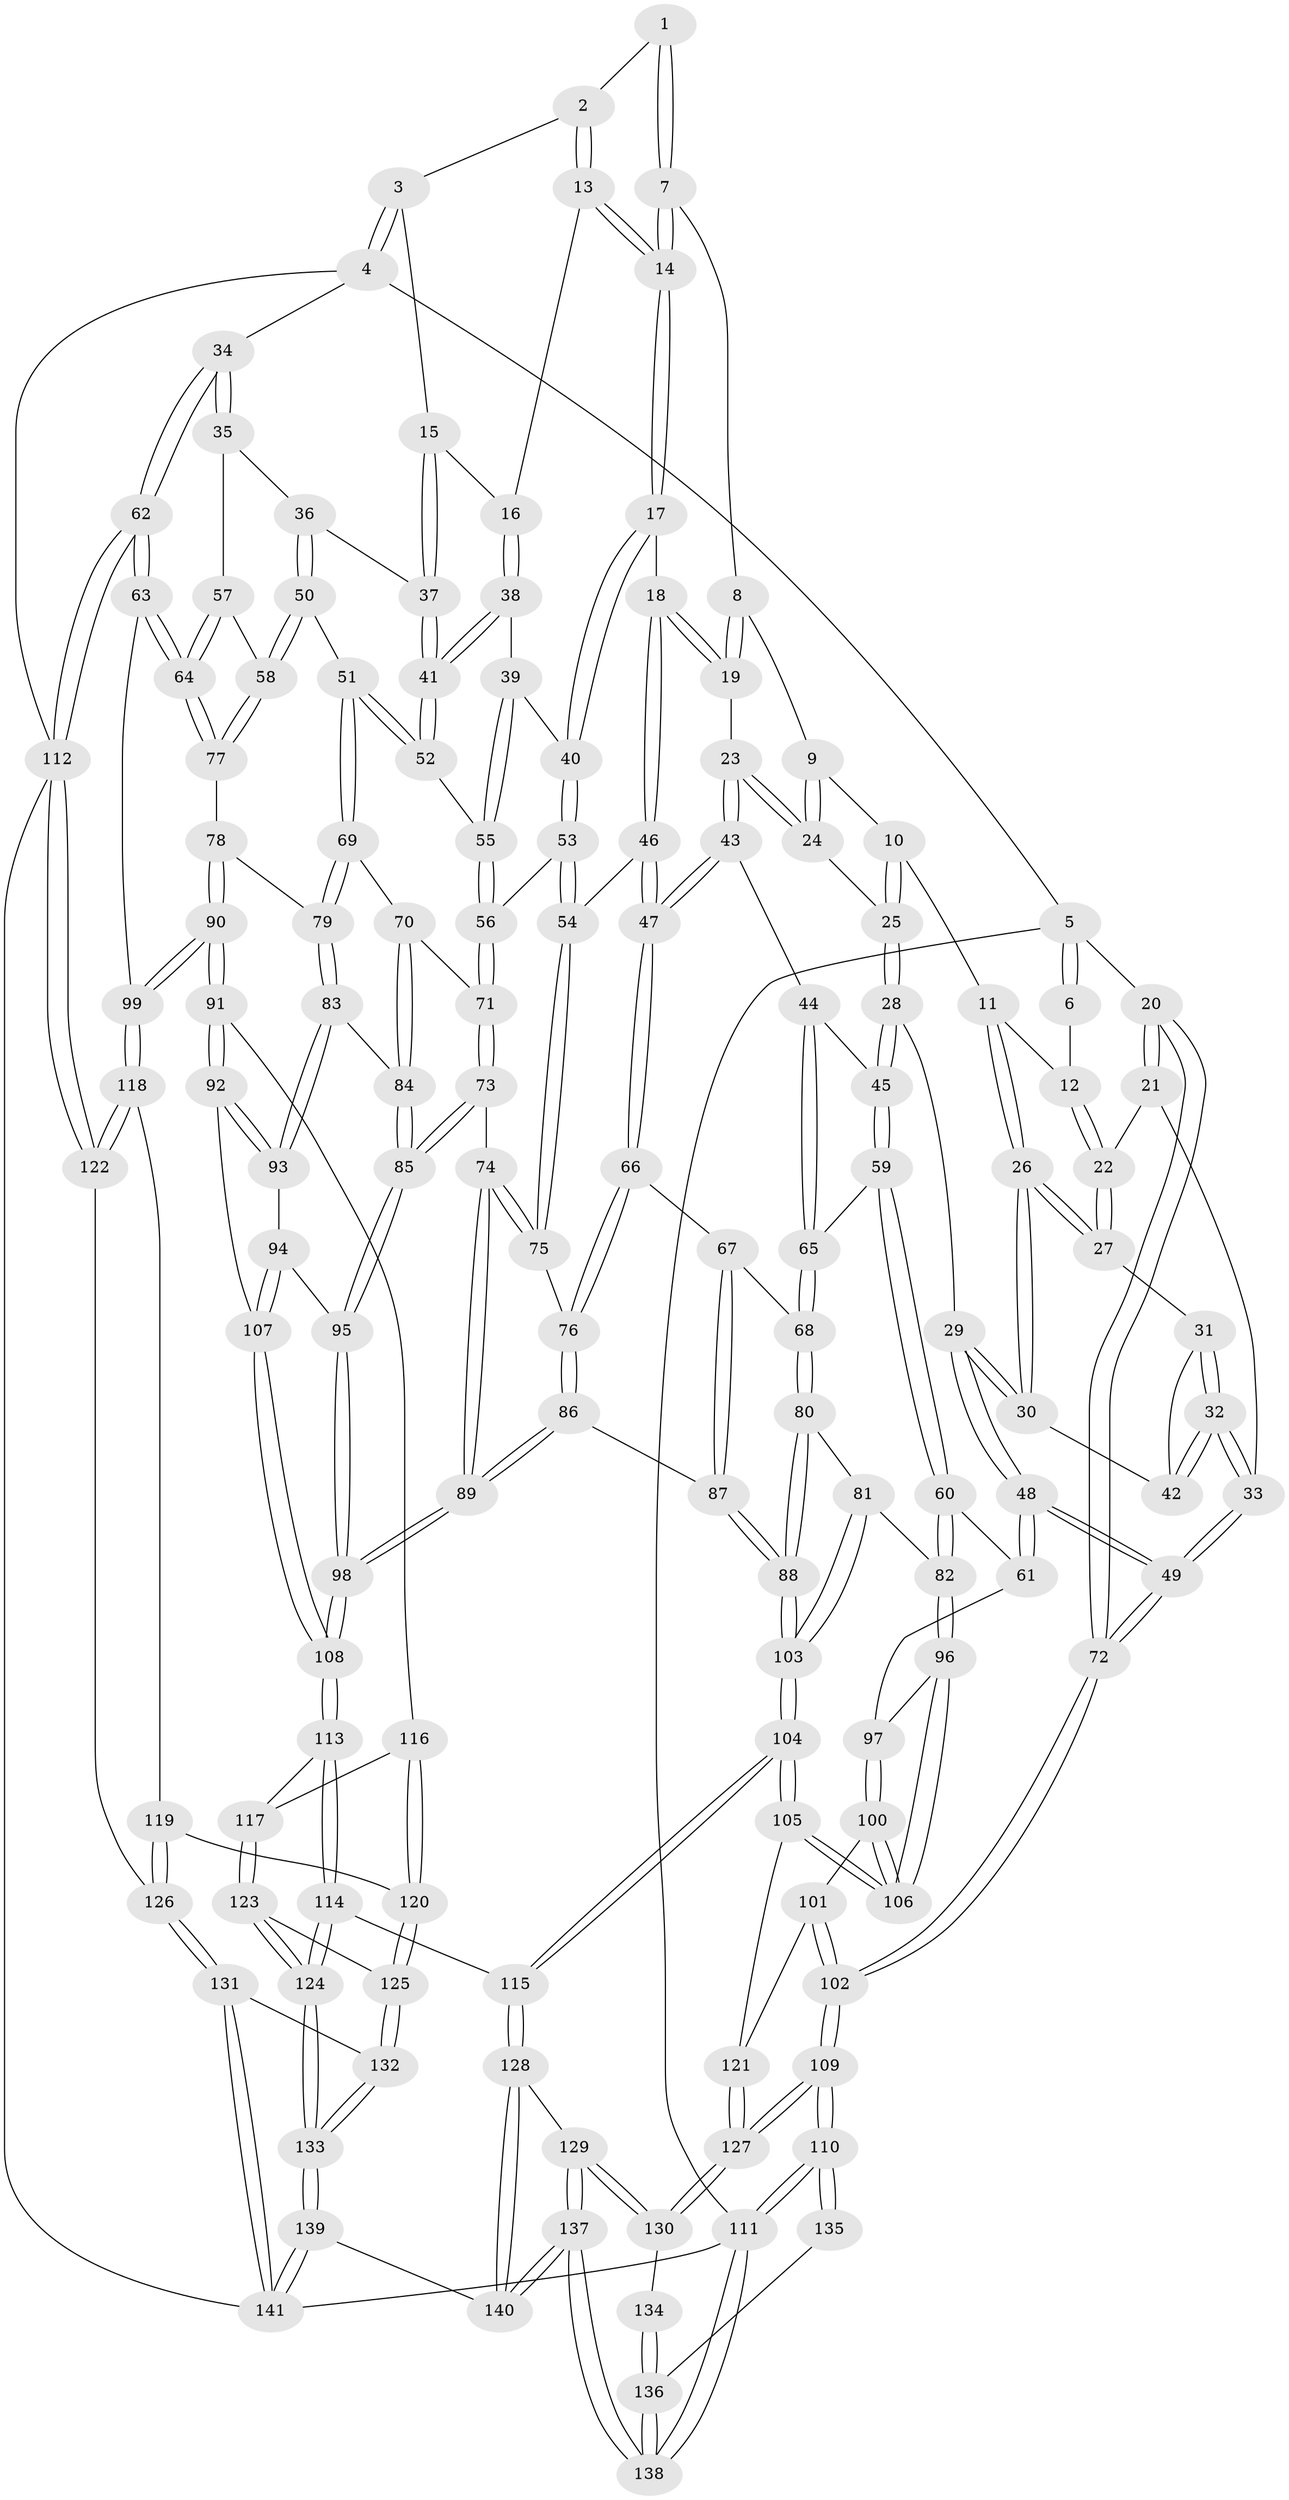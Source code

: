 // coarse degree distribution, {3: 0.6868686868686869, 4: 0.2828282828282828, 2: 0.030303030303030304}
// Generated by graph-tools (version 1.1) at 2025/38/03/04/25 23:38:21]
// undirected, 141 vertices, 349 edges
graph export_dot {
  node [color=gray90,style=filled];
  1 [pos="+0.3721214676433095+0"];
  2 [pos="+0.5912823214655389+0"];
  3 [pos="+1+0"];
  4 [pos="+1+0"];
  5 [pos="+0+0"];
  6 [pos="+0.21117002417714056+0"];
  7 [pos="+0.37537687344868853+0"];
  8 [pos="+0.36860605044857464+0"];
  9 [pos="+0.32057145236354023+0.07374504330851013"];
  10 [pos="+0.24414087305383958+0.09182875523952878"];
  11 [pos="+0.20547605218219014+0.06847869863909982"];
  12 [pos="+0.190750587723604+0"];
  13 [pos="+0.616551611711604+0.015406562237253726"];
  14 [pos="+0.49373396424411314+0.13573809523339664"];
  15 [pos="+0.8304302441454796+0.08307050148441937"];
  16 [pos="+0.6352002459277595+0.04426449424018924"];
  17 [pos="+0.46916889396598593+0.17797709494751443"];
  18 [pos="+0.45474279632896675+0.18271850378646548"];
  19 [pos="+0.4107977411617509+0.16804470154878773"];
  20 [pos="+0+0"];
  21 [pos="+0.05298518845217941+0.09649222930236111"];
  22 [pos="+0.07848154419593495+0.1042175147013797"];
  23 [pos="+0.3466152593213711+0.18234832328529585"];
  24 [pos="+0.31402501705546615+0.16938645237806493"];
  25 [pos="+0.3009369078508176+0.16956741893813326"];
  26 [pos="+0.17962364844383014+0.12887548708072713"];
  27 [pos="+0.0912973231486523+0.11968562903266033"];
  28 [pos="+0.21180742601070834+0.21799520791440408"];
  29 [pos="+0.19424530748944688+0.20757678927817177"];
  30 [pos="+0.18954962818068125+0.20062802091047285"];
  31 [pos="+0.09198663050023273+0.14325739459795886"];
  32 [pos="+0.05008588162246337+0.21915700881915054"];
  33 [pos="+0+0.26537732266018343"];
  34 [pos="+1+0.07385783897186847"];
  35 [pos="+1+0.17279715310360652"];
  36 [pos="+0.9671064016946865+0.1761290206065952"];
  37 [pos="+0.8357664671330601+0.11788364733155939"];
  38 [pos="+0.6584084824606296+0.12840044699792827"];
  39 [pos="+0.5860656115390206+0.2235281821787112"];
  40 [pos="+0.5515978672201545+0.22531937801566598"];
  41 [pos="+0.7582017101693544+0.21116366111298748"];
  42 [pos="+0.13557152650679935+0.1905798192720747"];
  43 [pos="+0.33614712742375924+0.24846060006749493"];
  44 [pos="+0.2980038102018099+0.2792225759864522"];
  45 [pos="+0.21661350574738045+0.23516891470178095"];
  46 [pos="+0.4310143836467804+0.3219975004972177"];
  47 [pos="+0.4115993390771248+0.33520705276157464"];
  48 [pos="+0+0.354758207765167"];
  49 [pos="+0+0.34868157285925855"];
  50 [pos="+0.8191357802750652+0.3106017235479479"];
  51 [pos="+0.8126079672474951+0.3096489969039981"];
  52 [pos="+0.7599535988842907+0.22733605070225635"];
  53 [pos="+0.5269773032835949+0.33400230506687373"];
  54 [pos="+0.5211077022449707+0.3412445951144351"];
  55 [pos="+0.6367523443143084+0.2817030098510116"];
  56 [pos="+0.6332482778632453+0.30549074130650655"];
  57 [pos="+0.9614529239944996+0.27886748393760397"];
  58 [pos="+0.8639061531468397+0.3418331557004243"];
  59 [pos="+0.20115051384654403+0.33019556756414664"];
  60 [pos="+0.1547520878642347+0.3623802377370389"];
  61 [pos="+0.06564006347760762+0.37880136352620913"];
  62 [pos="+1+0.5361575326056687"];
  63 [pos="+1+0.5335406942850893"];
  64 [pos="+1+0.4651968574902353"];
  65 [pos="+0.3015492190508812+0.3604882668533174"];
  66 [pos="+0.388779117243057+0.3668814322506725"];
  67 [pos="+0.3397572111899588+0.38635100897337626"];
  68 [pos="+0.32934997351563816+0.38910735770862015"];
  69 [pos="+0.7876809640946755+0.33783576094717094"];
  70 [pos="+0.7020486491395862+0.3657610816535214"];
  71 [pos="+0.6578948870166639+0.3712374837831148"];
  72 [pos="+0+0.37237915755064965"];
  73 [pos="+0.6296105974647702+0.41389429418128865"];
  74 [pos="+0.5910952676863684+0.4304777567463004"];
  75 [pos="+0.5375622440407064+0.3809247492908545"];
  76 [pos="+0.4534514380695624+0.4439252975389571"];
  77 [pos="+0.933471819937663+0.41001304625174606"];
  78 [pos="+0.7885202837821252+0.45235392480675934"];
  79 [pos="+0.7760149584969002+0.4440542080608568"];
  80 [pos="+0.31028584278719806+0.4257907241013775"];
  81 [pos="+0.25561825481726613+0.45929099000707513"];
  82 [pos="+0.25140340092912905+0.45968855331955266"];
  83 [pos="+0.7679992200183493+0.4494395191621744"];
  84 [pos="+0.7281113755030223+0.4588407233199905"];
  85 [pos="+0.7004053123651031+0.47413047554394794"];
  86 [pos="+0.47108046634946366+0.5337790175461979"];
  87 [pos="+0.44589984438885055+0.5451494889711298"];
  88 [pos="+0.3898200128746041+0.5785321561509884"];
  89 [pos="+0.5501310736988442+0.5438882324571693"];
  90 [pos="+0.8976553870296985+0.5729464543936897"];
  91 [pos="+0.8273308300341428+0.5867538102467453"];
  92 [pos="+0.7959616276099193+0.5747983804428544"];
  93 [pos="+0.7625747554026671+0.5207345246058525"];
  94 [pos="+0.700410758635265+0.4965507521532784"];
  95 [pos="+0.6988852904623457+0.4942590164953038"];
  96 [pos="+0.21323058933616187+0.48638313903488456"];
  97 [pos="+0.1237645508048363+0.4617171931297764"];
  98 [pos="+0.5729308164104666+0.5699310854917312"];
  99 [pos="+0.9710329650469499+0.5779057500334394"];
  100 [pos="+0.1253171221685973+0.6204827135588384"];
  101 [pos="+0.05619361494132716+0.6288623541430713"];
  102 [pos="+0+0.594687395858103"];
  103 [pos="+0.3248029390865461+0.6687494913627682"];
  104 [pos="+0.3098212185022256+0.7015185352131211"];
  105 [pos="+0.2631745768381428+0.6881846261727657"];
  106 [pos="+0.17910552172756114+0.6333416712006487"];
  107 [pos="+0.7161856177459034+0.5757631132447755"];
  108 [pos="+0.6091064576412895+0.643400763611737"];
  109 [pos="+0+0.7246786697160399"];
  110 [pos="+0+0.7488371957012196"];
  111 [pos="+0+1"];
  112 [pos="+1+0.9224239456183738"];
  113 [pos="+0.6102342832073868+0.6631811601367361"];
  114 [pos="+0.44686551122715834+0.7819402078932428"];
  115 [pos="+0.35752988191770624+0.7871242197941756"];
  116 [pos="+0.7770848881832187+0.6540218479998933"];
  117 [pos="+0.6362496574989162+0.6844554397557845"];
  118 [pos="+0.8867634679373215+0.739277020367096"];
  119 [pos="+0.8465094207688046+0.775470398993782"];
  120 [pos="+0.8059945696903363+0.7901983720349329"];
  121 [pos="+0.09658769367828132+0.8037475014621812"];
  122 [pos="+1+0.8745795760498247"];
  123 [pos="+0.6651976797041191+0.7328493423946238"];
  124 [pos="+0.5942178702140788+0.8933844799198254"];
  125 [pos="+0.7809296198396887+0.8105530421881842"];
  126 [pos="+0.9537429187872529+0.8829044983473072"];
  127 [pos="+0.09158385269304352+0.8123277428164837"];
  128 [pos="+0.3547265393592668+0.7958035127832958"];
  129 [pos="+0.19116363894945781+0.9529667960002968"];
  130 [pos="+0.11055712563865135+0.8779117290857091"];
  131 [pos="+0.8621393339411475+0.9419983382360271"];
  132 [pos="+0.7687478067837138+0.88209846649991"];
  133 [pos="+0.6431311553241964+0.9791619300072832"];
  134 [pos="+0.07948609074182396+0.8853029379690917"];
  135 [pos="+0.019678739845634386+0.8829976137767312"];
  136 [pos="+0.014545832842119489+0.9500729954222349"];
  137 [pos="+0.13198507694632614+1"];
  138 [pos="+0+1"];
  139 [pos="+0.5966587965440878+1"];
  140 [pos="+0.49327397876693435+1"];
  141 [pos="+1+1"];
  1 -- 2;
  1 -- 7;
  1 -- 7;
  2 -- 3;
  2 -- 13;
  2 -- 13;
  3 -- 4;
  3 -- 4;
  3 -- 15;
  4 -- 5;
  4 -- 34;
  4 -- 112;
  5 -- 6;
  5 -- 6;
  5 -- 20;
  5 -- 111;
  6 -- 12;
  7 -- 8;
  7 -- 14;
  7 -- 14;
  8 -- 9;
  8 -- 19;
  8 -- 19;
  9 -- 10;
  9 -- 24;
  9 -- 24;
  10 -- 11;
  10 -- 25;
  10 -- 25;
  11 -- 12;
  11 -- 26;
  11 -- 26;
  12 -- 22;
  12 -- 22;
  13 -- 14;
  13 -- 14;
  13 -- 16;
  14 -- 17;
  14 -- 17;
  15 -- 16;
  15 -- 37;
  15 -- 37;
  16 -- 38;
  16 -- 38;
  17 -- 18;
  17 -- 40;
  17 -- 40;
  18 -- 19;
  18 -- 19;
  18 -- 46;
  18 -- 46;
  19 -- 23;
  20 -- 21;
  20 -- 21;
  20 -- 72;
  20 -- 72;
  21 -- 22;
  21 -- 33;
  22 -- 27;
  22 -- 27;
  23 -- 24;
  23 -- 24;
  23 -- 43;
  23 -- 43;
  24 -- 25;
  25 -- 28;
  25 -- 28;
  26 -- 27;
  26 -- 27;
  26 -- 30;
  26 -- 30;
  27 -- 31;
  28 -- 29;
  28 -- 45;
  28 -- 45;
  29 -- 30;
  29 -- 30;
  29 -- 48;
  29 -- 48;
  30 -- 42;
  31 -- 32;
  31 -- 32;
  31 -- 42;
  32 -- 33;
  32 -- 33;
  32 -- 42;
  32 -- 42;
  33 -- 49;
  33 -- 49;
  34 -- 35;
  34 -- 35;
  34 -- 62;
  34 -- 62;
  35 -- 36;
  35 -- 57;
  36 -- 37;
  36 -- 50;
  36 -- 50;
  37 -- 41;
  37 -- 41;
  38 -- 39;
  38 -- 41;
  38 -- 41;
  39 -- 40;
  39 -- 55;
  39 -- 55;
  40 -- 53;
  40 -- 53;
  41 -- 52;
  41 -- 52;
  43 -- 44;
  43 -- 47;
  43 -- 47;
  44 -- 45;
  44 -- 65;
  44 -- 65;
  45 -- 59;
  45 -- 59;
  46 -- 47;
  46 -- 47;
  46 -- 54;
  47 -- 66;
  47 -- 66;
  48 -- 49;
  48 -- 49;
  48 -- 61;
  48 -- 61;
  49 -- 72;
  49 -- 72;
  50 -- 51;
  50 -- 58;
  50 -- 58;
  51 -- 52;
  51 -- 52;
  51 -- 69;
  51 -- 69;
  52 -- 55;
  53 -- 54;
  53 -- 54;
  53 -- 56;
  54 -- 75;
  54 -- 75;
  55 -- 56;
  55 -- 56;
  56 -- 71;
  56 -- 71;
  57 -- 58;
  57 -- 64;
  57 -- 64;
  58 -- 77;
  58 -- 77;
  59 -- 60;
  59 -- 60;
  59 -- 65;
  60 -- 61;
  60 -- 82;
  60 -- 82;
  61 -- 97;
  62 -- 63;
  62 -- 63;
  62 -- 112;
  62 -- 112;
  63 -- 64;
  63 -- 64;
  63 -- 99;
  64 -- 77;
  64 -- 77;
  65 -- 68;
  65 -- 68;
  66 -- 67;
  66 -- 76;
  66 -- 76;
  67 -- 68;
  67 -- 87;
  67 -- 87;
  68 -- 80;
  68 -- 80;
  69 -- 70;
  69 -- 79;
  69 -- 79;
  70 -- 71;
  70 -- 84;
  70 -- 84;
  71 -- 73;
  71 -- 73;
  72 -- 102;
  72 -- 102;
  73 -- 74;
  73 -- 85;
  73 -- 85;
  74 -- 75;
  74 -- 75;
  74 -- 89;
  74 -- 89;
  75 -- 76;
  76 -- 86;
  76 -- 86;
  77 -- 78;
  78 -- 79;
  78 -- 90;
  78 -- 90;
  79 -- 83;
  79 -- 83;
  80 -- 81;
  80 -- 88;
  80 -- 88;
  81 -- 82;
  81 -- 103;
  81 -- 103;
  82 -- 96;
  82 -- 96;
  83 -- 84;
  83 -- 93;
  83 -- 93;
  84 -- 85;
  84 -- 85;
  85 -- 95;
  85 -- 95;
  86 -- 87;
  86 -- 89;
  86 -- 89;
  87 -- 88;
  87 -- 88;
  88 -- 103;
  88 -- 103;
  89 -- 98;
  89 -- 98;
  90 -- 91;
  90 -- 91;
  90 -- 99;
  90 -- 99;
  91 -- 92;
  91 -- 92;
  91 -- 116;
  92 -- 93;
  92 -- 93;
  92 -- 107;
  93 -- 94;
  94 -- 95;
  94 -- 107;
  94 -- 107;
  95 -- 98;
  95 -- 98;
  96 -- 97;
  96 -- 106;
  96 -- 106;
  97 -- 100;
  97 -- 100;
  98 -- 108;
  98 -- 108;
  99 -- 118;
  99 -- 118;
  100 -- 101;
  100 -- 106;
  100 -- 106;
  101 -- 102;
  101 -- 102;
  101 -- 121;
  102 -- 109;
  102 -- 109;
  103 -- 104;
  103 -- 104;
  104 -- 105;
  104 -- 105;
  104 -- 115;
  104 -- 115;
  105 -- 106;
  105 -- 106;
  105 -- 121;
  107 -- 108;
  107 -- 108;
  108 -- 113;
  108 -- 113;
  109 -- 110;
  109 -- 110;
  109 -- 127;
  109 -- 127;
  110 -- 111;
  110 -- 111;
  110 -- 135;
  110 -- 135;
  111 -- 138;
  111 -- 138;
  111 -- 141;
  112 -- 122;
  112 -- 122;
  112 -- 141;
  113 -- 114;
  113 -- 114;
  113 -- 117;
  114 -- 115;
  114 -- 124;
  114 -- 124;
  115 -- 128;
  115 -- 128;
  116 -- 117;
  116 -- 120;
  116 -- 120;
  117 -- 123;
  117 -- 123;
  118 -- 119;
  118 -- 122;
  118 -- 122;
  119 -- 120;
  119 -- 126;
  119 -- 126;
  120 -- 125;
  120 -- 125;
  121 -- 127;
  121 -- 127;
  122 -- 126;
  123 -- 124;
  123 -- 124;
  123 -- 125;
  124 -- 133;
  124 -- 133;
  125 -- 132;
  125 -- 132;
  126 -- 131;
  126 -- 131;
  127 -- 130;
  127 -- 130;
  128 -- 129;
  128 -- 140;
  128 -- 140;
  129 -- 130;
  129 -- 130;
  129 -- 137;
  129 -- 137;
  130 -- 134;
  131 -- 132;
  131 -- 141;
  131 -- 141;
  132 -- 133;
  132 -- 133;
  133 -- 139;
  133 -- 139;
  134 -- 136;
  134 -- 136;
  135 -- 136;
  136 -- 138;
  136 -- 138;
  137 -- 138;
  137 -- 138;
  137 -- 140;
  137 -- 140;
  139 -- 140;
  139 -- 141;
  139 -- 141;
}
